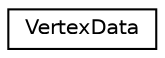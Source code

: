 digraph "Graphical Class Hierarchy"
{
  edge [fontname="Helvetica",fontsize="10",labelfontname="Helvetica",labelfontsize="10"];
  node [fontname="Helvetica",fontsize="10",shape=record];
  rankdir="LR";
  Node0 [label="VertexData",height=0.2,width=0.4,color="black", fillcolor="white", style="filled",URL="$structVertexData.html"];
}
